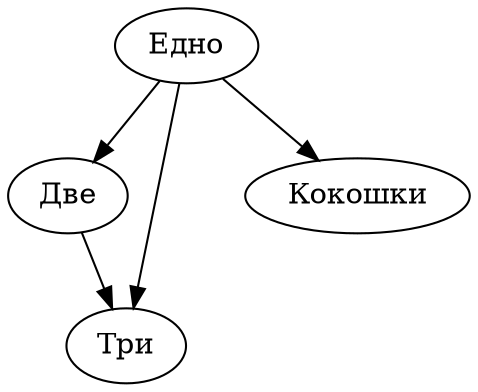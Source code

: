 digraph {
  a [label="Едно"]
  b [label="Две"]
  c [label="Три"]
  d [label="Кокошки"]

  a -> {b, c, d}
  b -> c
}
